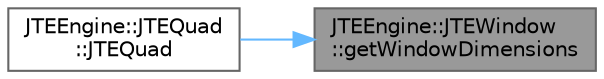 digraph "JTEEngine::JTEWindow::getWindowDimensions"
{
 // LATEX_PDF_SIZE
  bgcolor="transparent";
  edge [fontname=Helvetica,fontsize=10,labelfontname=Helvetica,labelfontsize=10];
  node [fontname=Helvetica,fontsize=10,shape=box,height=0.2,width=0.4];
  rankdir="RL";
  Node1 [id="Node000001",label="JTEEngine::JTEWindow\l::getWindowDimensions",height=0.2,width=0.4,color="gray40", fillcolor="grey60", style="filled", fontcolor="black",tooltip="Returns the width and height of the window."];
  Node1 -> Node2 [id="edge1_Node000001_Node000002",dir="back",color="steelblue1",style="solid",tooltip=" "];
  Node2 [id="Node000002",label="JTEEngine::JTEQuad\l::JTEQuad",height=0.2,width=0.4,color="grey40", fillcolor="white", style="filled",URL="$class_j_t_e_engine_1_1_j_t_e_quad.html#a8c0fcbce069fc7c3d398de52891cb877",tooltip="Sets the initial values for the quad to be rendered."];
}
